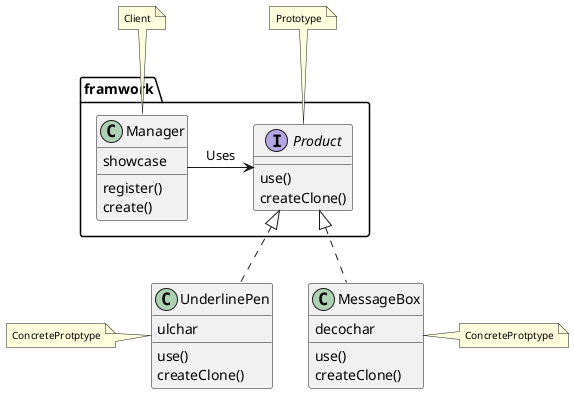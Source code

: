 @startuml

package framwork {
    class Manager {
        showcase
        register()
        create()
    }

    interface Product {
        use()
        createClone()
    }
}

class UnderlinePen {
        ulchar
        use()
        createClone()
    }

class MessageBox {
        decochar
        use()
        createClone()
    }

Product <|.do. UnderlinePen
Product <|.do. MessageBox
Manager -ri-> Product : Uses

note top of Manager
    <size:10>Client
end note

note top of Product
    <size:10>Prototype
end note

note left of UnderlinePen
    <size:10>ConcreteProtptype
end note

note right of MessageBox
    <size:10>ConcreteProtptype
end note

@enduml